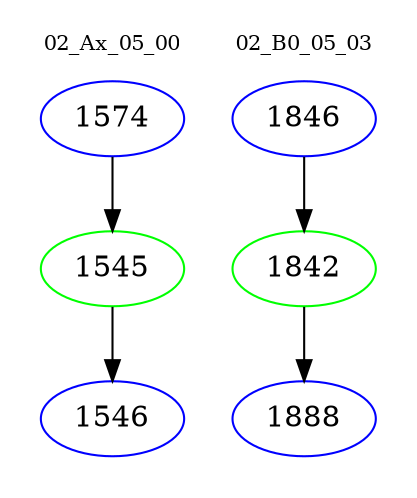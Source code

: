 digraph{
subgraph cluster_0 {
color = white
label = "02_Ax_05_00";
fontsize=10;
T0_1574 [label="1574", color="blue"]
T0_1574 -> T0_1545 [color="black"]
T0_1545 [label="1545", color="green"]
T0_1545 -> T0_1546 [color="black"]
T0_1546 [label="1546", color="blue"]
}
subgraph cluster_1 {
color = white
label = "02_B0_05_03";
fontsize=10;
T1_1846 [label="1846", color="blue"]
T1_1846 -> T1_1842 [color="black"]
T1_1842 [label="1842", color="green"]
T1_1842 -> T1_1888 [color="black"]
T1_1888 [label="1888", color="blue"]
}
}
